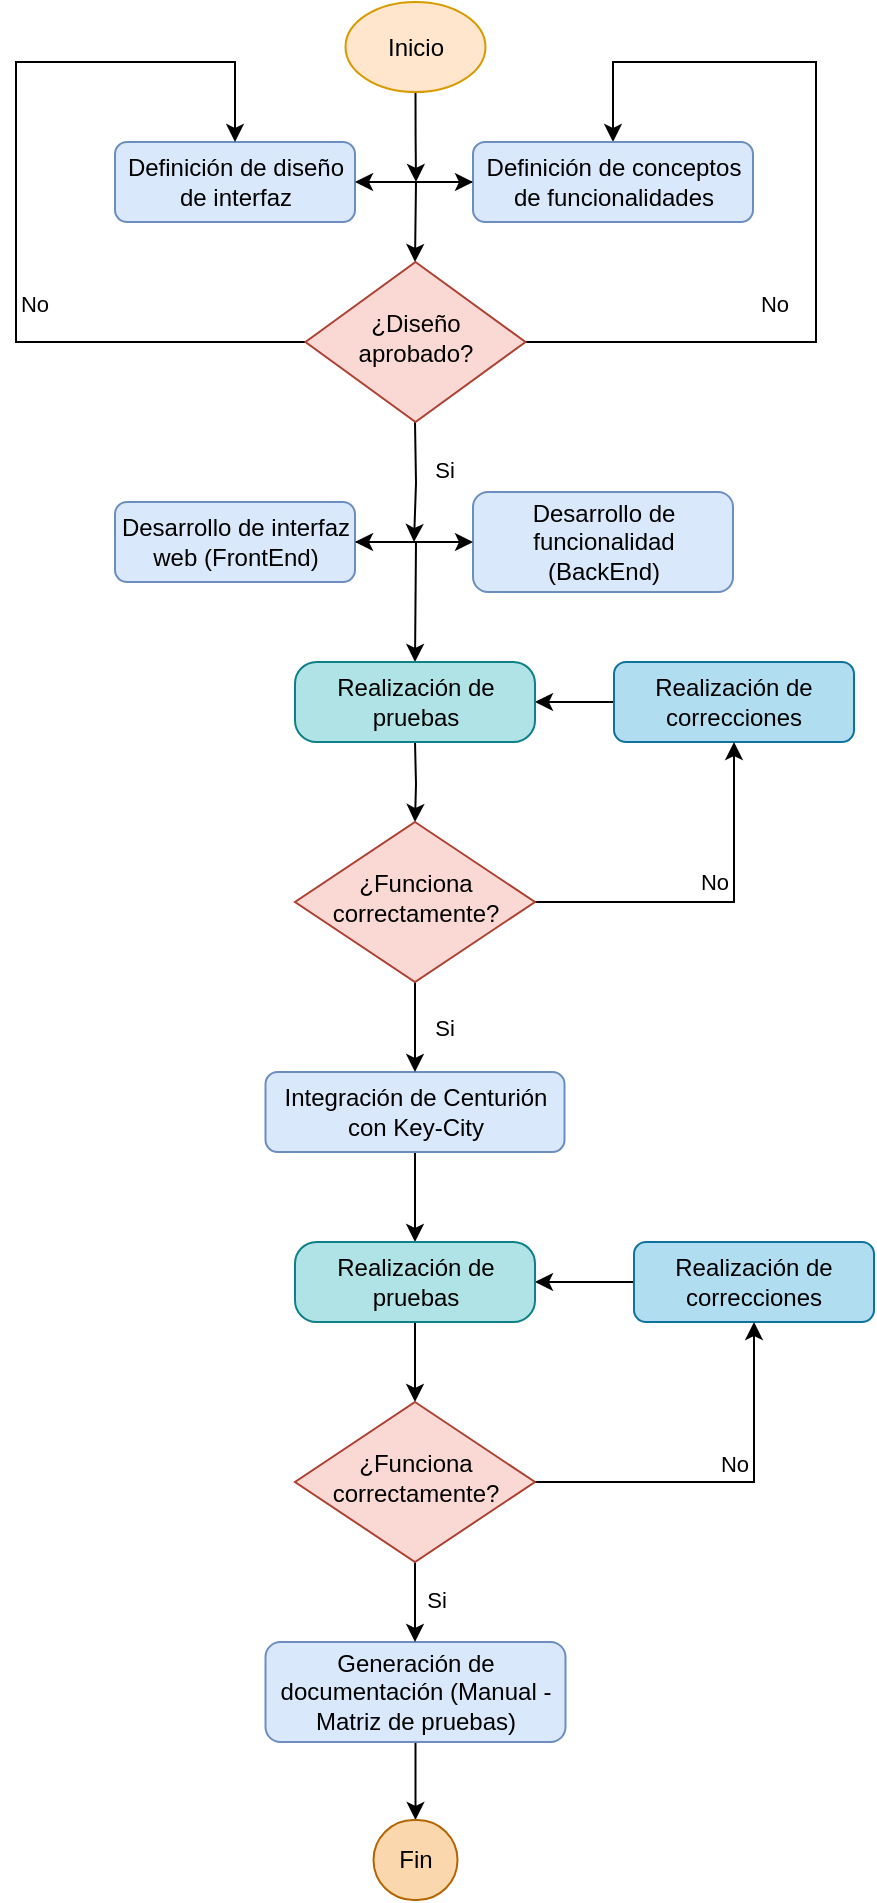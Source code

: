 <mxfile version="24.7.17">
  <diagram id="C5RBs43oDa-KdzZeNtuy" name="Page-1">
    <mxGraphModel dx="1050" dy="621" grid="1" gridSize="10" guides="1" tooltips="1" connect="1" arrows="1" fold="1" page="1" pageScale="1" pageWidth="827" pageHeight="1169" math="0" shadow="0">
      <root>
        <mxCell id="WIyWlLk6GJQsqaUBKTNV-0" />
        <mxCell id="WIyWlLk6GJQsqaUBKTNV-1" parent="WIyWlLk6GJQsqaUBKTNV-0" />
        <mxCell id="WIyWlLk6GJQsqaUBKTNV-3" value="Definición de diseño de interfaz" style="rounded=1;whiteSpace=wrap;html=1;fontSize=12;glass=0;strokeWidth=1;shadow=0;fillColor=#dae8fc;strokeColor=#6c8ebf;" parent="WIyWlLk6GJQsqaUBKTNV-1" vertex="1">
          <mxGeometry x="250.5" y="80" width="120" height="40" as="geometry" />
        </mxCell>
        <mxCell id="fvkWFwUEKV70xZzhZMOs-18" style="edgeStyle=orthogonalEdgeStyle;rounded=0;orthogonalLoop=1;jettySize=auto;html=1;exitX=1;exitY=0.5;exitDx=0;exitDy=0;entryX=0.5;entryY=0;entryDx=0;entryDy=0;" edge="1" parent="WIyWlLk6GJQsqaUBKTNV-1" target="fvkWFwUEKV70xZzhZMOs-0">
          <mxGeometry relative="1" as="geometry">
            <mxPoint x="500" y="40" as="targetPoint" />
            <mxPoint x="450.5" y="180" as="sourcePoint" />
            <Array as="points">
              <mxPoint x="601" y="180" />
              <mxPoint x="601" y="40" />
              <mxPoint x="500" y="40" />
            </Array>
          </mxGeometry>
        </mxCell>
        <mxCell id="fvkWFwUEKV70xZzhZMOs-22" value="No" style="edgeLabel;html=1;align=center;verticalAlign=middle;resizable=0;points=[];" vertex="1" connectable="0" parent="fvkWFwUEKV70xZzhZMOs-18">
          <mxGeometry x="-0.004" y="2" relative="1" as="geometry">
            <mxPoint x="-19" y="45" as="offset" />
          </mxGeometry>
        </mxCell>
        <mxCell id="fvkWFwUEKV70xZzhZMOs-20" style="edgeStyle=orthogonalEdgeStyle;rounded=0;orthogonalLoop=1;jettySize=auto;html=1;exitX=0;exitY=0.5;exitDx=0;exitDy=0;entryX=0.5;entryY=0;entryDx=0;entryDy=0;" edge="1" parent="WIyWlLk6GJQsqaUBKTNV-1" target="WIyWlLk6GJQsqaUBKTNV-3">
          <mxGeometry relative="1" as="geometry">
            <mxPoint x="320" y="40" as="targetPoint" />
            <mxPoint x="350.5" y="180" as="sourcePoint" />
            <Array as="points">
              <mxPoint x="201" y="180" />
              <mxPoint x="201" y="40" />
              <mxPoint x="311" y="40" />
            </Array>
          </mxGeometry>
        </mxCell>
        <mxCell id="fvkWFwUEKV70xZzhZMOs-21" value="No" style="edgeLabel;html=1;align=center;verticalAlign=middle;resizable=0;points=[];" vertex="1" connectable="0" parent="fvkWFwUEKV70xZzhZMOs-20">
          <mxGeometry x="-0.015" y="2" relative="1" as="geometry">
            <mxPoint x="11" y="47" as="offset" />
          </mxGeometry>
        </mxCell>
        <mxCell id="fvkWFwUEKV70xZzhZMOs-27" style="edgeStyle=orthogonalEdgeStyle;rounded=0;orthogonalLoop=1;jettySize=auto;html=1;exitX=0.5;exitY=1;exitDx=0;exitDy=0;" edge="1" parent="WIyWlLk6GJQsqaUBKTNV-1">
          <mxGeometry relative="1" as="geometry">
            <mxPoint x="400" y="280" as="targetPoint" />
            <mxPoint x="400.5" y="220" as="sourcePoint" />
          </mxGeometry>
        </mxCell>
        <mxCell id="fvkWFwUEKV70xZzhZMOs-28" value="Si" style="edgeLabel;html=1;align=center;verticalAlign=middle;resizable=0;points=[];" vertex="1" connectable="0" parent="fvkWFwUEKV70xZzhZMOs-27">
          <mxGeometry x="-0.22" y="1" relative="1" as="geometry">
            <mxPoint x="13" as="offset" />
          </mxGeometry>
        </mxCell>
        <mxCell id="fvkWFwUEKV70xZzhZMOs-29" style="edgeStyle=orthogonalEdgeStyle;rounded=0;orthogonalLoop=1;jettySize=auto;html=1;exitX=1;exitY=0.5;exitDx=0;exitDy=0;entryX=0.5;entryY=0;entryDx=0;entryDy=0;" edge="1" parent="WIyWlLk6GJQsqaUBKTNV-1" source="WIyWlLk6GJQsqaUBKTNV-7">
          <mxGeometry relative="1" as="geometry">
            <mxPoint x="400.5" y="340" as="targetPoint" />
          </mxGeometry>
        </mxCell>
        <mxCell id="WIyWlLk6GJQsqaUBKTNV-7" value="Desarrollo de interfaz web (FrontEnd)" style="rounded=1;whiteSpace=wrap;html=1;fontSize=12;glass=0;strokeWidth=1;shadow=0;fillColor=#dae8fc;strokeColor=#6c8ebf;" parent="WIyWlLk6GJQsqaUBKTNV-1" vertex="1">
          <mxGeometry x="250.5" y="260" width="120" height="40" as="geometry" />
        </mxCell>
        <mxCell id="fvkWFwUEKV70xZzhZMOs-42" style="edgeStyle=orthogonalEdgeStyle;rounded=0;orthogonalLoop=1;jettySize=auto;html=1;exitX=0.5;exitY=1;exitDx=0;exitDy=0;entryX=0.5;entryY=0;entryDx=0;entryDy=0;" edge="1" parent="WIyWlLk6GJQsqaUBKTNV-1" source="WIyWlLk6GJQsqaUBKTNV-11" target="fvkWFwUEKV70xZzhZMOs-37">
          <mxGeometry relative="1" as="geometry" />
        </mxCell>
        <mxCell id="WIyWlLk6GJQsqaUBKTNV-11" value="Integración de Centurión con Key-City" style="rounded=1;whiteSpace=wrap;html=1;fontSize=12;glass=0;strokeWidth=1;shadow=0;fillColor=#dae8fc;strokeColor=#6c8ebf;" parent="WIyWlLk6GJQsqaUBKTNV-1" vertex="1">
          <mxGeometry x="325.75" y="545" width="149.5" height="40" as="geometry" />
        </mxCell>
        <mxCell id="WIyWlLk6GJQsqaUBKTNV-12" value="Desarrollo de funcionalidad (BackEnd)" style="rounded=1;whiteSpace=wrap;html=1;fontSize=12;glass=0;strokeWidth=1;shadow=0;fillColor=#dae8fc;strokeColor=#6c8ebf;" parent="WIyWlLk6GJQsqaUBKTNV-1" vertex="1">
          <mxGeometry x="429.5" y="255" width="130" height="50" as="geometry" />
        </mxCell>
        <mxCell id="fvkWFwUEKV70xZzhZMOs-11" style="edgeStyle=orthogonalEdgeStyle;rounded=0;orthogonalLoop=1;jettySize=auto;html=1;exitX=0;exitY=0.5;exitDx=0;exitDy=0;entryX=0.5;entryY=0;entryDx=0;entryDy=0;" edge="1" parent="WIyWlLk6GJQsqaUBKTNV-1" source="fvkWFwUEKV70xZzhZMOs-0">
          <mxGeometry relative="1" as="geometry">
            <mxPoint x="400.5" y="140" as="targetPoint" />
          </mxGeometry>
        </mxCell>
        <mxCell id="fvkWFwUEKV70xZzhZMOs-0" value="Definición de conceptos de funcionalidades" style="rounded=1;whiteSpace=wrap;html=1;fontSize=12;glass=0;strokeWidth=1;shadow=0;fillColor=#dae8fc;strokeColor=#6c8ebf;" vertex="1" parent="WIyWlLk6GJQsqaUBKTNV-1">
          <mxGeometry x="429.5" y="80" width="140" height="40" as="geometry" />
        </mxCell>
        <mxCell id="fvkWFwUEKV70xZzhZMOs-2" value="" style="endArrow=classic;startArrow=classic;html=1;rounded=0;entryX=0;entryY=0.5;entryDx=0;entryDy=0;exitX=1;exitY=0.5;exitDx=0;exitDy=0;" edge="1" parent="WIyWlLk6GJQsqaUBKTNV-1" source="WIyWlLk6GJQsqaUBKTNV-3" target="fvkWFwUEKV70xZzhZMOs-0">
          <mxGeometry width="50" height="50" relative="1" as="geometry">
            <mxPoint x="379.5" y="100" as="sourcePoint" />
            <mxPoint x="429.5" y="50" as="targetPoint" />
            <Array as="points" />
          </mxGeometry>
        </mxCell>
        <mxCell id="fvkWFwUEKV70xZzhZMOs-31" style="edgeStyle=orthogonalEdgeStyle;rounded=0;orthogonalLoop=1;jettySize=auto;html=1;exitX=0.5;exitY=1;exitDx=0;exitDy=0;entryX=0.5;entryY=0;entryDx=0;entryDy=0;" edge="1" parent="WIyWlLk6GJQsqaUBKTNV-1" target="fvkWFwUEKV70xZzhZMOs-30">
          <mxGeometry relative="1" as="geometry">
            <mxPoint x="400.5" y="380" as="sourcePoint" />
          </mxGeometry>
        </mxCell>
        <mxCell id="fvkWFwUEKV70xZzhZMOs-33" style="edgeStyle=orthogonalEdgeStyle;rounded=0;orthogonalLoop=1;jettySize=auto;html=1;exitX=0;exitY=0.5;exitDx=0;exitDy=0;entryX=1;entryY=0.5;entryDx=0;entryDy=0;" edge="1" parent="WIyWlLk6GJQsqaUBKTNV-1" source="fvkWFwUEKV70xZzhZMOs-4">
          <mxGeometry relative="1" as="geometry">
            <mxPoint x="460.5" y="360" as="targetPoint" />
          </mxGeometry>
        </mxCell>
        <mxCell id="fvkWFwUEKV70xZzhZMOs-4" value="Realización de correcciones" style="rounded=1;whiteSpace=wrap;html=1;fontSize=12;glass=0;strokeWidth=1;shadow=0;fillColor=#b1ddf0;strokeColor=#10739e;" vertex="1" parent="WIyWlLk6GJQsqaUBKTNV-1">
          <mxGeometry x="500" y="340" width="120" height="40" as="geometry" />
        </mxCell>
        <mxCell id="fvkWFwUEKV70xZzhZMOs-59" style="edgeStyle=orthogonalEdgeStyle;rounded=0;orthogonalLoop=1;jettySize=auto;html=1;exitX=0.5;exitY=1;exitDx=0;exitDy=0;entryX=0.5;entryY=0;entryDx=0;entryDy=0;" edge="1" parent="WIyWlLk6GJQsqaUBKTNV-1" source="fvkWFwUEKV70xZzhZMOs-6" target="fvkWFwUEKV70xZzhZMOs-58">
          <mxGeometry relative="1" as="geometry" />
        </mxCell>
        <mxCell id="fvkWFwUEKV70xZzhZMOs-6" value="Generación de documentación (Manual - Matriz de pruebas)" style="rounded=1;whiteSpace=wrap;html=1;fontSize=12;glass=0;strokeWidth=1;shadow=0;fillColor=#dae8fc;strokeColor=#6c8ebf;" vertex="1" parent="WIyWlLk6GJQsqaUBKTNV-1">
          <mxGeometry x="325.75" y="830" width="150" height="50" as="geometry" />
        </mxCell>
        <mxCell id="fvkWFwUEKV70xZzhZMOs-7" value="Realización de pruebas" style="rounded=1;whiteSpace=wrap;html=1;fontSize=12;glass=0;strokeWidth=1;shadow=0;fillColor=#b0e3e6;strokeColor=#0e8088;arcSize=27;" vertex="1" parent="WIyWlLk6GJQsqaUBKTNV-1">
          <mxGeometry x="340.5" y="340" width="120" height="40" as="geometry" />
        </mxCell>
        <mxCell id="fvkWFwUEKV70xZzhZMOs-45" style="edgeStyle=orthogonalEdgeStyle;rounded=0;orthogonalLoop=1;jettySize=auto;html=1;exitX=0;exitY=0.5;exitDx=0;exitDy=0;entryX=1;entryY=0.5;entryDx=0;entryDy=0;" edge="1" parent="WIyWlLk6GJQsqaUBKTNV-1" source="fvkWFwUEKV70xZzhZMOs-8" target="fvkWFwUEKV70xZzhZMOs-37">
          <mxGeometry relative="1" as="geometry" />
        </mxCell>
        <mxCell id="fvkWFwUEKV70xZzhZMOs-8" value="Realización de correcciones" style="rounded=1;whiteSpace=wrap;html=1;fontSize=12;glass=0;strokeWidth=1;shadow=0;fillColor=#b1ddf0;strokeColor=#10739e;" vertex="1" parent="WIyWlLk6GJQsqaUBKTNV-1">
          <mxGeometry x="510" y="630" width="120" height="40" as="geometry" />
        </mxCell>
        <mxCell id="fvkWFwUEKV70xZzhZMOs-24" value="" style="endArrow=classic;startArrow=classic;html=1;rounded=0;exitX=1;exitY=0.5;exitDx=0;exitDy=0;entryX=0;entryY=0.5;entryDx=0;entryDy=0;" edge="1" parent="WIyWlLk6GJQsqaUBKTNV-1" source="WIyWlLk6GJQsqaUBKTNV-7" target="WIyWlLk6GJQsqaUBKTNV-12">
          <mxGeometry width="50" height="50" relative="1" as="geometry">
            <mxPoint x="360" y="210" as="sourcePoint" />
            <mxPoint x="410" y="160" as="targetPoint" />
          </mxGeometry>
        </mxCell>
        <mxCell id="fvkWFwUEKV70xZzhZMOs-32" style="edgeStyle=orthogonalEdgeStyle;rounded=0;orthogonalLoop=1;jettySize=auto;html=1;exitX=1;exitY=0.5;exitDx=0;exitDy=0;" edge="1" parent="WIyWlLk6GJQsqaUBKTNV-1" source="fvkWFwUEKV70xZzhZMOs-30" target="fvkWFwUEKV70xZzhZMOs-4">
          <mxGeometry relative="1" as="geometry" />
        </mxCell>
        <mxCell id="fvkWFwUEKV70xZzhZMOs-40" value="No" style="edgeLabel;html=1;align=center;verticalAlign=middle;resizable=0;points=[];" vertex="1" connectable="0" parent="fvkWFwUEKV70xZzhZMOs-32">
          <mxGeometry x="0.1" y="1" relative="1" as="geometry">
            <mxPoint x="-9" y="-9" as="offset" />
          </mxGeometry>
        </mxCell>
        <mxCell id="fvkWFwUEKV70xZzhZMOs-38" style="edgeStyle=orthogonalEdgeStyle;rounded=0;orthogonalLoop=1;jettySize=auto;html=1;exitX=0.5;exitY=1;exitDx=0;exitDy=0;entryX=0.5;entryY=0;entryDx=0;entryDy=0;" edge="1" parent="WIyWlLk6GJQsqaUBKTNV-1" source="fvkWFwUEKV70xZzhZMOs-30" target="WIyWlLk6GJQsqaUBKTNV-11">
          <mxGeometry relative="1" as="geometry" />
        </mxCell>
        <mxCell id="fvkWFwUEKV70xZzhZMOs-39" value="Si" style="edgeLabel;html=1;align=center;verticalAlign=middle;resizable=0;points=[];" vertex="1" connectable="0" parent="fvkWFwUEKV70xZzhZMOs-38">
          <mxGeometry x="-0.004" y="1" relative="1" as="geometry">
            <mxPoint x="13" as="offset" />
          </mxGeometry>
        </mxCell>
        <mxCell id="fvkWFwUEKV70xZzhZMOs-30" value="¿Funciona correctamente?" style="rhombus;whiteSpace=wrap;html=1;shadow=0;fontFamily=Helvetica;fontSize=12;align=center;strokeWidth=1;spacing=6;spacingTop=-4;fillColor=#fad9d5;strokeColor=#ae4132;" vertex="1" parent="WIyWlLk6GJQsqaUBKTNV-1">
          <mxGeometry x="340.5" y="420" width="120" height="80" as="geometry" />
        </mxCell>
        <mxCell id="fvkWFwUEKV70xZzhZMOs-43" style="edgeStyle=orthogonalEdgeStyle;rounded=0;orthogonalLoop=1;jettySize=auto;html=1;exitX=0.5;exitY=1;exitDx=0;exitDy=0;entryX=0.5;entryY=0;entryDx=0;entryDy=0;" edge="1" parent="WIyWlLk6GJQsqaUBKTNV-1" source="fvkWFwUEKV70xZzhZMOs-37" target="fvkWFwUEKV70xZzhZMOs-41">
          <mxGeometry relative="1" as="geometry" />
        </mxCell>
        <mxCell id="fvkWFwUEKV70xZzhZMOs-37" value="Realización de pruebas" style="rounded=1;whiteSpace=wrap;html=1;fontSize=12;glass=0;strokeWidth=1;shadow=0;fillColor=#b0e3e6;strokeColor=#0e8088;arcSize=27;" vertex="1" parent="WIyWlLk6GJQsqaUBKTNV-1">
          <mxGeometry x="340.5" y="630" width="120" height="40" as="geometry" />
        </mxCell>
        <mxCell id="fvkWFwUEKV70xZzhZMOs-44" style="edgeStyle=orthogonalEdgeStyle;rounded=0;orthogonalLoop=1;jettySize=auto;html=1;exitX=1;exitY=0.5;exitDx=0;exitDy=0;entryX=0.5;entryY=1;entryDx=0;entryDy=0;" edge="1" parent="WIyWlLk6GJQsqaUBKTNV-1" source="fvkWFwUEKV70xZzhZMOs-41" target="fvkWFwUEKV70xZzhZMOs-8">
          <mxGeometry relative="1" as="geometry" />
        </mxCell>
        <mxCell id="fvkWFwUEKV70xZzhZMOs-53" value="No" style="edgeLabel;html=1;align=center;verticalAlign=middle;resizable=0;points=[];" vertex="1" connectable="0" parent="fvkWFwUEKV70xZzhZMOs-44">
          <mxGeometry x="0.173" y="1" relative="1" as="geometry">
            <mxPoint x="-9" y="-8" as="offset" />
          </mxGeometry>
        </mxCell>
        <mxCell id="fvkWFwUEKV70xZzhZMOs-46" style="edgeStyle=orthogonalEdgeStyle;rounded=0;orthogonalLoop=1;jettySize=auto;html=1;exitX=0.5;exitY=1;exitDx=0;exitDy=0;entryX=0.5;entryY=0;entryDx=0;entryDy=0;" edge="1" parent="WIyWlLk6GJQsqaUBKTNV-1" source="fvkWFwUEKV70xZzhZMOs-41">
          <mxGeometry relative="1" as="geometry">
            <mxPoint x="400.5" y="830" as="targetPoint" />
          </mxGeometry>
        </mxCell>
        <mxCell id="fvkWFwUEKV70xZzhZMOs-54" value="Si" style="edgeLabel;html=1;align=center;verticalAlign=middle;resizable=0;points=[];" vertex="1" connectable="0" parent="fvkWFwUEKV70xZzhZMOs-46">
          <mxGeometry x="-0.08" y="-2" relative="1" as="geometry">
            <mxPoint x="12" as="offset" />
          </mxGeometry>
        </mxCell>
        <mxCell id="fvkWFwUEKV70xZzhZMOs-41" value="¿Funciona correctamente?" style="rhombus;whiteSpace=wrap;html=1;shadow=0;fontFamily=Helvetica;fontSize=12;align=center;strokeWidth=1;spacing=6;spacingTop=-4;fillColor=#fad9d5;strokeColor=#ae4132;" vertex="1" parent="WIyWlLk6GJQsqaUBKTNV-1">
          <mxGeometry x="340.5" y="710" width="120" height="80" as="geometry" />
        </mxCell>
        <mxCell id="fvkWFwUEKV70xZzhZMOs-58" value="Fin" style="rounded=1;whiteSpace=wrap;html=1;fontSize=12;glass=0;strokeWidth=1;shadow=0;fillColor=#fad7ac;strokeColor=#b46504;arcSize=50;" vertex="1" parent="WIyWlLk6GJQsqaUBKTNV-1">
          <mxGeometry x="379.75" y="919" width="42" height="40" as="geometry" />
        </mxCell>
        <mxCell id="fvkWFwUEKV70xZzhZMOs-60" value="¿Diseño aprobado?" style="rhombus;whiteSpace=wrap;html=1;shadow=0;fontFamily=Helvetica;fontSize=12;align=center;strokeWidth=1;spacing=6;spacingTop=-4;fillColor=#fad9d5;strokeColor=#ae4132;" vertex="1" parent="WIyWlLk6GJQsqaUBKTNV-1">
          <mxGeometry x="345.75" y="140" width="110" height="80" as="geometry" />
        </mxCell>
        <mxCell id="fvkWFwUEKV70xZzhZMOs-62" style="edgeStyle=orthogonalEdgeStyle;rounded=0;orthogonalLoop=1;jettySize=auto;html=1;exitX=0.5;exitY=1;exitDx=0;exitDy=0;" edge="1" parent="WIyWlLk6GJQsqaUBKTNV-1" source="fvkWFwUEKV70xZzhZMOs-61">
          <mxGeometry relative="1" as="geometry">
            <mxPoint x="401" y="100" as="targetPoint" />
          </mxGeometry>
        </mxCell>
        <mxCell id="fvkWFwUEKV70xZzhZMOs-61" value="Inicio" style="ellipse;whiteSpace=wrap;html=1;fillColor=#ffe6cc;strokeColor=#d79b00;" vertex="1" parent="WIyWlLk6GJQsqaUBKTNV-1">
          <mxGeometry x="365.75" y="10" width="70" height="45" as="geometry" />
        </mxCell>
      </root>
    </mxGraphModel>
  </diagram>
</mxfile>
